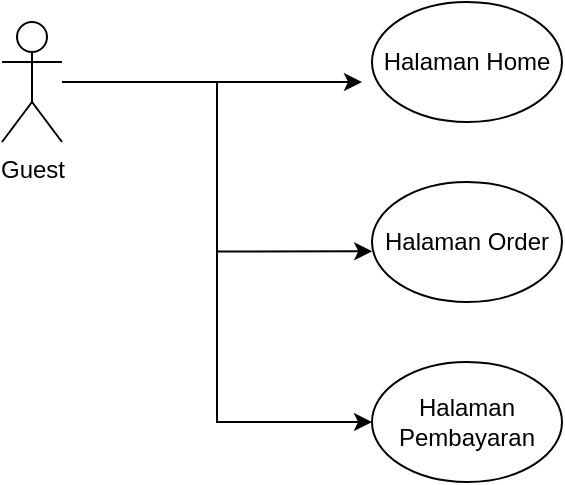 <mxfile version="22.1.21" type="github">
  <diagram name="Page-1" id="fReUNK716amQQ9e7FjBb">
    <mxGraphModel dx="857" dy="566" grid="1" gridSize="10" guides="1" tooltips="1" connect="1" arrows="1" fold="1" page="1" pageScale="1" pageWidth="850" pageHeight="1100" math="0" shadow="0">
      <root>
        <mxCell id="0" />
        <mxCell id="1" parent="0" />
        <mxCell id="tRsZcf1oFl6R3dfrqybM-11" style="edgeStyle=orthogonalEdgeStyle;rounded=0;orthogonalLoop=1;jettySize=auto;html=1;" edge="1" parent="1" source="tRsZcf1oFl6R3dfrqybM-1">
          <mxGeometry relative="1" as="geometry">
            <mxPoint x="360" y="330.0" as="targetPoint" />
          </mxGeometry>
        </mxCell>
        <mxCell id="tRsZcf1oFl6R3dfrqybM-13" style="edgeStyle=orthogonalEdgeStyle;rounded=0;orthogonalLoop=1;jettySize=auto;html=1;entryX=0;entryY=0.5;entryDx=0;entryDy=0;" edge="1" parent="1" source="tRsZcf1oFl6R3dfrqybM-1" target="tRsZcf1oFl6R3dfrqybM-6">
          <mxGeometry relative="1" as="geometry" />
        </mxCell>
        <mxCell id="tRsZcf1oFl6R3dfrqybM-1" value="Guest" style="shape=umlActor;verticalLabelPosition=bottom;verticalAlign=top;html=1;outlineConnect=0;" vertex="1" parent="1">
          <mxGeometry x="180" y="300" width="30" height="60" as="geometry" />
        </mxCell>
        <mxCell id="tRsZcf1oFl6R3dfrqybM-4" value="&lt;div&gt;Halaman Home&lt;/div&gt;" style="ellipse;whiteSpace=wrap;html=1;" vertex="1" parent="1">
          <mxGeometry x="365" y="290" width="95" height="60" as="geometry" />
        </mxCell>
        <mxCell id="tRsZcf1oFl6R3dfrqybM-5" value="Halaman Order" style="ellipse;whiteSpace=wrap;html=1;" vertex="1" parent="1">
          <mxGeometry x="365" y="380" width="95" height="60" as="geometry" />
        </mxCell>
        <mxCell id="tRsZcf1oFl6R3dfrqybM-6" value="Halaman Pembayaran" style="ellipse;whiteSpace=wrap;html=1;" vertex="1" parent="1">
          <mxGeometry x="365" y="470" width="95" height="60" as="geometry" />
        </mxCell>
        <mxCell id="tRsZcf1oFl6R3dfrqybM-12" style="edgeStyle=orthogonalEdgeStyle;rounded=0;orthogonalLoop=1;jettySize=auto;html=1;entryX=0.001;entryY=0.578;entryDx=0;entryDy=0;entryPerimeter=0;" edge="1" parent="1" source="tRsZcf1oFl6R3dfrqybM-1" target="tRsZcf1oFl6R3dfrqybM-5">
          <mxGeometry relative="1" as="geometry" />
        </mxCell>
      </root>
    </mxGraphModel>
  </diagram>
</mxfile>
